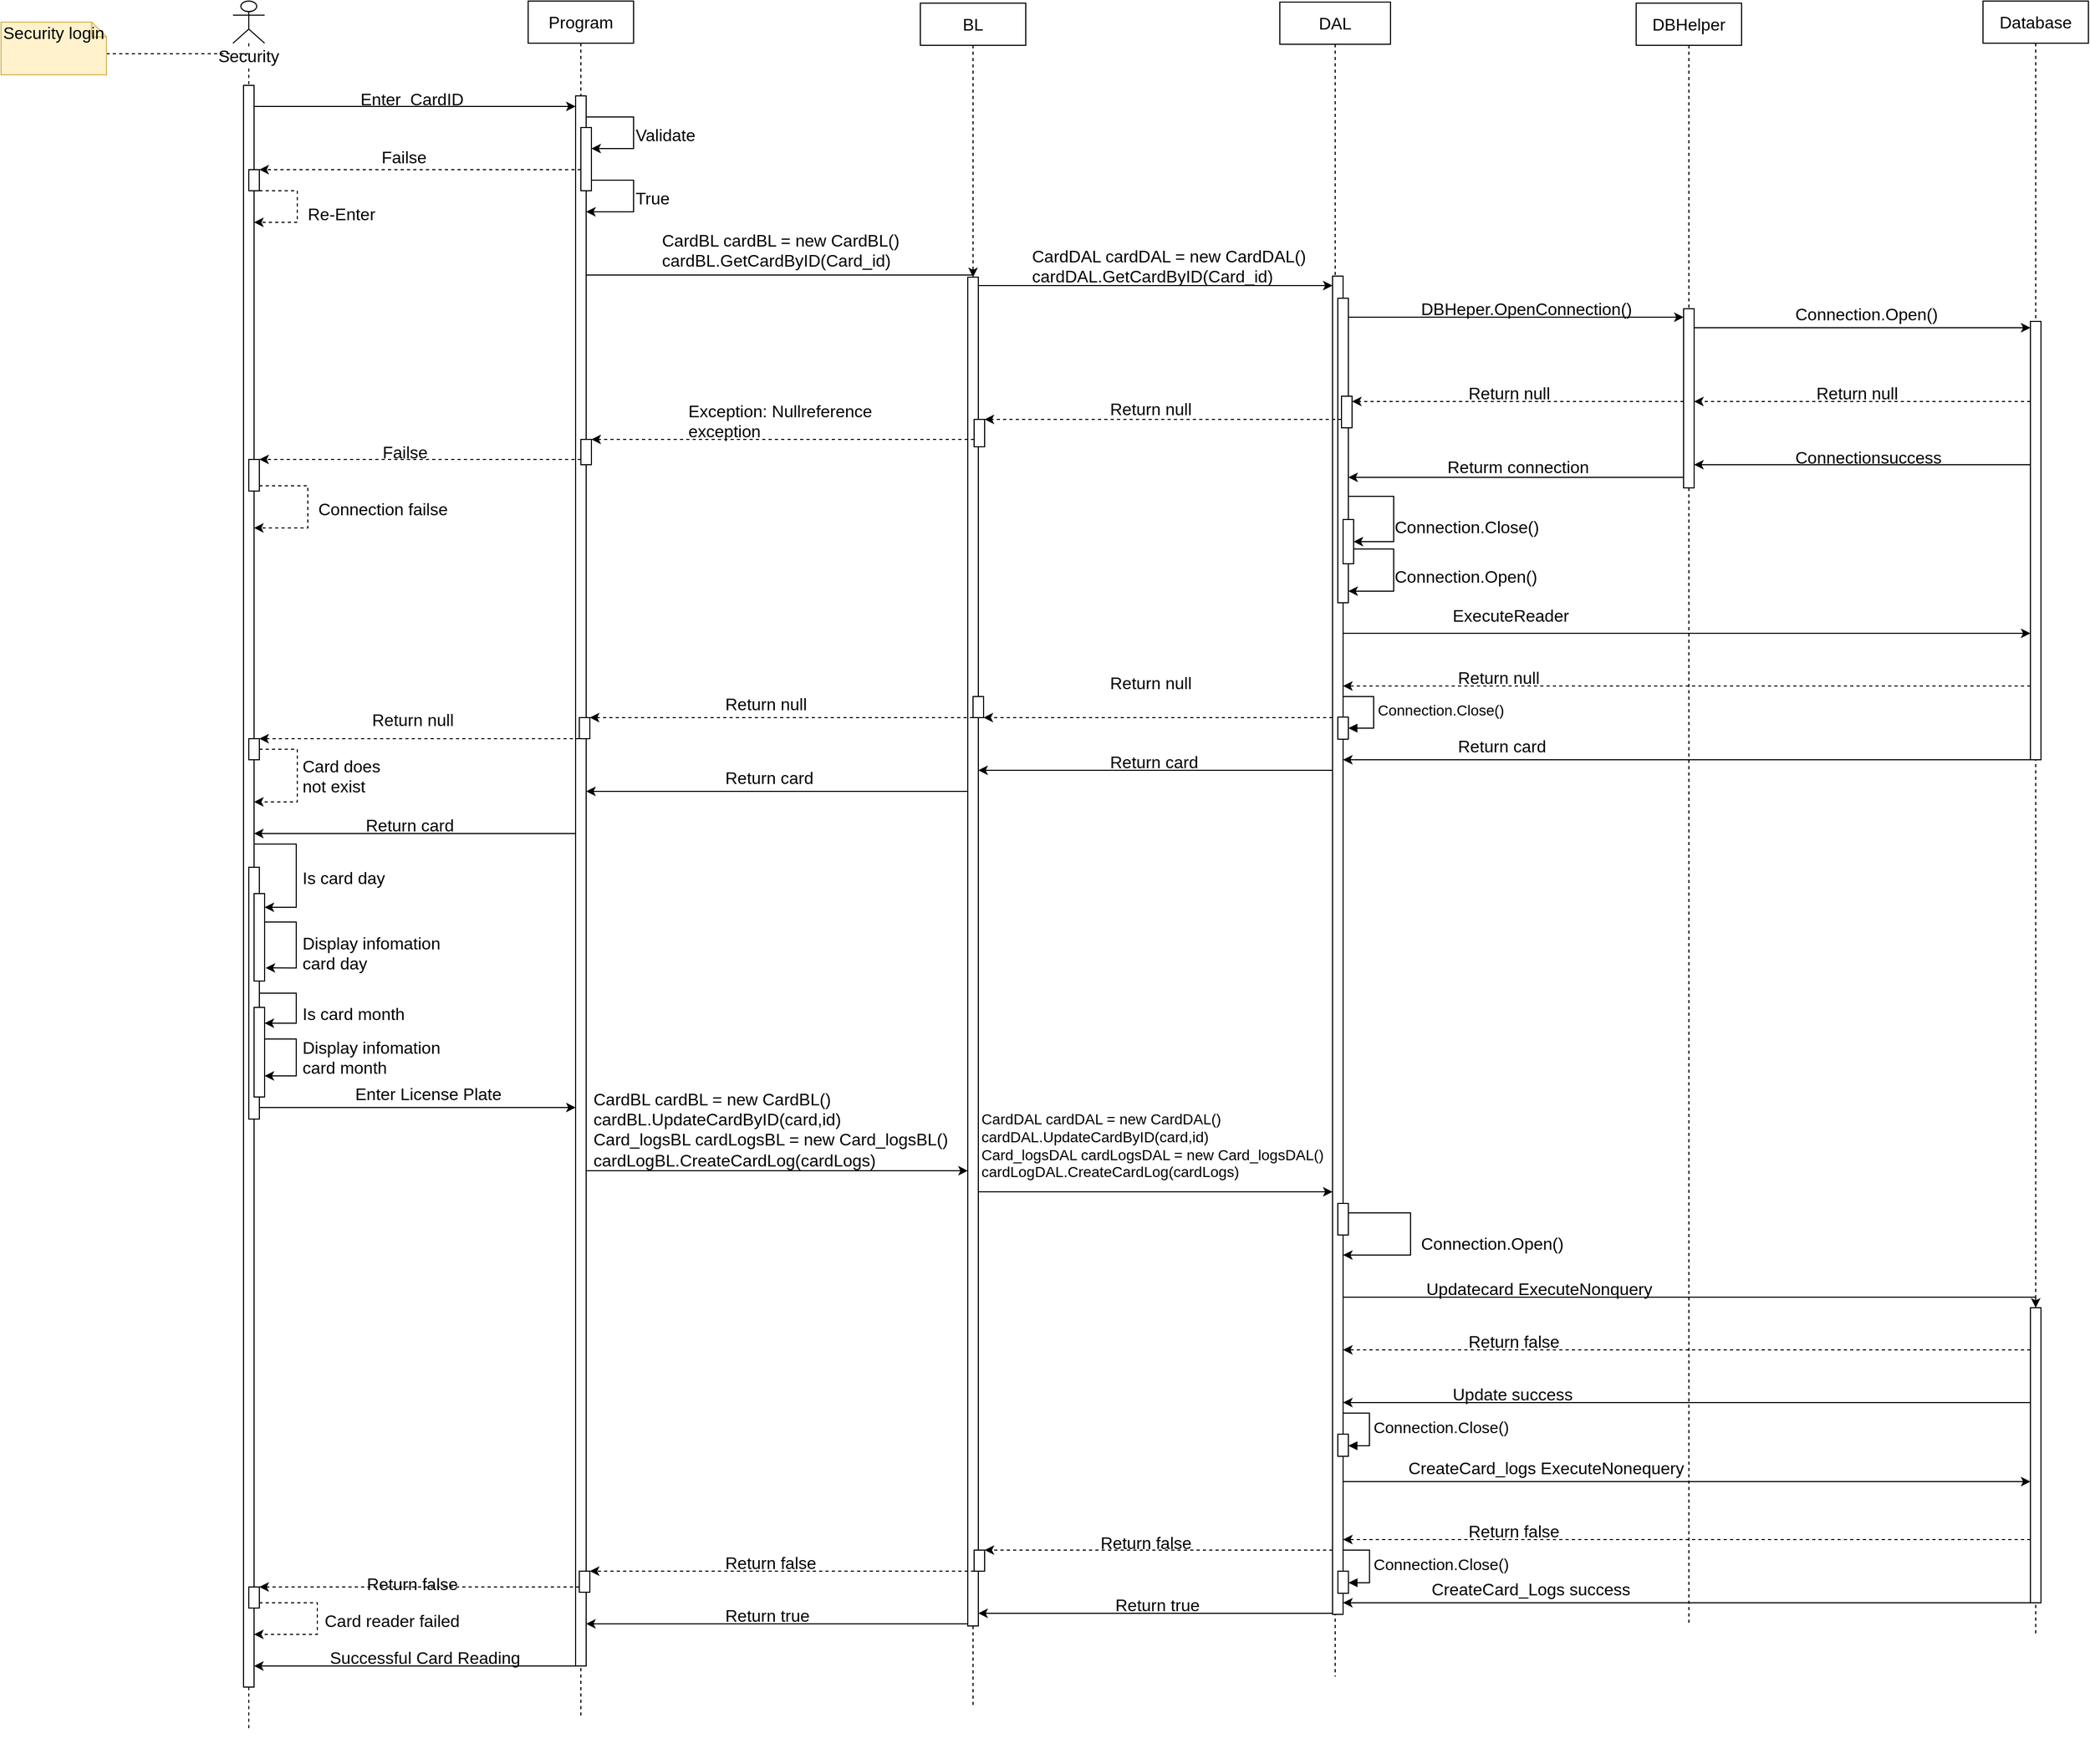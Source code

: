 <mxfile version="10.7.5" type="device"><diagram id="nZ3fO6_d0g_Vnsbb-owx" name="Page-1"><mxGraphModel dx="2027" dy="621" grid="1" gridSize="10" guides="1" tooltips="1" connect="1" arrows="1" fold="1" page="1" pageScale="1" pageWidth="827" pageHeight="1169" math="0" shadow="0"><root><mxCell id="0"/><mxCell id="1" parent="0"/><mxCell id="9L5Ov5Uw4MsZSM31xy1S-1" value="Program" style="shape=umlLifeline;perimeter=lifelinePerimeter;whiteSpace=wrap;html=1;container=1;collapsible=0;recursiveResize=0;outlineConnect=0;fontSize=16;" parent="1" vertex="1"><mxGeometry x="140" y="40" width="100" height="1630" as="geometry"/></mxCell><mxCell id="9L5Ov5Uw4MsZSM31xy1S-22" style="edgeStyle=orthogonalEdgeStyle;rounded=0;orthogonalLoop=1;jettySize=auto;html=1;endArrow=classic;endFill=1;fontSize=16;" parent="9L5Ov5Uw4MsZSM31xy1S-1" source="9L5Ov5Uw4MsZSM31xy1S-11" target="9L5Ov5Uw4MsZSM31xy1S-20" edge="1"><mxGeometry relative="1" as="geometry"><Array as="points"><mxPoint x="100" y="110"/><mxPoint x="100" y="140"/></Array></mxGeometry></mxCell><mxCell id="9L5Ov5Uw4MsZSM31xy1S-11" value="" style="html=1;points=[];perimeter=orthogonalPerimeter;fontSize=16;" parent="9L5Ov5Uw4MsZSM31xy1S-1" vertex="1"><mxGeometry x="45" y="90" width="10" height="1490" as="geometry"/></mxCell><mxCell id="9L5Ov5Uw4MsZSM31xy1S-29" style="edgeStyle=orthogonalEdgeStyle;rounded=0;orthogonalLoop=1;jettySize=auto;html=1;endArrow=classic;endFill=1;fontSize=16;" parent="9L5Ov5Uw4MsZSM31xy1S-1" source="9L5Ov5Uw4MsZSM31xy1S-20" target="9L5Ov5Uw4MsZSM31xy1S-11" edge="1"><mxGeometry relative="1" as="geometry"><Array as="points"><mxPoint x="100" y="170"/><mxPoint x="100" y="200"/></Array></mxGeometry></mxCell><mxCell id="9L5Ov5Uw4MsZSM31xy1S-20" value="" style="html=1;points=[];perimeter=orthogonalPerimeter;fontSize=16;" parent="9L5Ov5Uw4MsZSM31xy1S-1" vertex="1"><mxGeometry x="50" y="120" width="10" height="60" as="geometry"/></mxCell><mxCell id="9L5Ov5Uw4MsZSM31xy1S-57" value="" style="html=1;points=[];perimeter=orthogonalPerimeter;fontSize=16;" parent="9L5Ov5Uw4MsZSM31xy1S-1" vertex="1"><mxGeometry x="50" y="416" width="10" height="24" as="geometry"/></mxCell><mxCell id="9L5Ov5Uw4MsZSM31xy1S-86" value="" style="html=1;points=[];perimeter=orthogonalPerimeter;fontSize=16;" parent="9L5Ov5Uw4MsZSM31xy1S-1" vertex="1"><mxGeometry x="48.5" y="680" width="10" height="20" as="geometry"/></mxCell><mxCell id="9L5Ov5Uw4MsZSM31xy1S-195" value="" style="html=1;points=[];perimeter=orthogonalPerimeter;fontSize=16;" parent="9L5Ov5Uw4MsZSM31xy1S-1" vertex="1"><mxGeometry x="48.5" y="1490" width="10" height="20" as="geometry"/></mxCell><mxCell id="9L5Ov5Uw4MsZSM31xy1S-2" value="BL" style="shape=umlLifeline;perimeter=lifelinePerimeter;whiteSpace=wrap;html=1;container=1;collapsible=0;recursiveResize=0;outlineConnect=0;fontSize=16;" parent="1" vertex="1"><mxGeometry x="512" y="42" width="100" height="1618" as="geometry"/></mxCell><mxCell id="9L5Ov5Uw4MsZSM31xy1S-18" value="" style="html=1;points=[];perimeter=orthogonalPerimeter;fontSize=16;" parent="9L5Ov5Uw4MsZSM31xy1S-2" vertex="1"><mxGeometry x="45" y="260" width="10" height="1280" as="geometry"/></mxCell><mxCell id="9L5Ov5Uw4MsZSM31xy1S-54" value="" style="html=1;points=[];perimeter=orthogonalPerimeter;fontSize=16;" parent="9L5Ov5Uw4MsZSM31xy1S-2" vertex="1"><mxGeometry x="51" y="395" width="10" height="26" as="geometry"/></mxCell><mxCell id="9L5Ov5Uw4MsZSM31xy1S-81" value="" style="html=1;points=[];perimeter=orthogonalPerimeter;fontSize=16;" parent="9L5Ov5Uw4MsZSM31xy1S-2" vertex="1"><mxGeometry x="50" y="658" width="10" height="20" as="geometry"/></mxCell><mxCell id="9L5Ov5Uw4MsZSM31xy1S-192" value="" style="html=1;points=[];perimeter=orthogonalPerimeter;fontSize=16;" parent="9L5Ov5Uw4MsZSM31xy1S-2" vertex="1"><mxGeometry x="51" y="1468" width="10" height="20" as="geometry"/></mxCell><mxCell id="9L5Ov5Uw4MsZSM31xy1S-3" value="DAL" style="shape=umlLifeline;perimeter=lifelinePerimeter;whiteSpace=wrap;html=1;container=1;collapsible=0;recursiveResize=0;outlineConnect=0;fontSize=16;" parent="1" vertex="1"><mxGeometry x="853" y="41" width="105" height="1589" as="geometry"/></mxCell><mxCell id="9L5Ov5Uw4MsZSM31xy1S-34" value="" style="html=1;points=[];perimeter=orthogonalPerimeter;fontSize=16;" parent="9L5Ov5Uw4MsZSM31xy1S-3" vertex="1"><mxGeometry x="50" y="260" width="10" height="1270" as="geometry"/></mxCell><mxCell id="9L5Ov5Uw4MsZSM31xy1S-70" style="edgeStyle=orthogonalEdgeStyle;rounded=0;orthogonalLoop=1;jettySize=auto;html=1;endArrow=classic;endFill=1;fontSize=16;" parent="9L5Ov5Uw4MsZSM31xy1S-3" source="9L5Ov5Uw4MsZSM31xy1S-42" target="9L5Ov5Uw4MsZSM31xy1S-69" edge="1"><mxGeometry relative="1" as="geometry"><Array as="points"><mxPoint x="108" y="469"/><mxPoint x="108" y="512"/></Array></mxGeometry></mxCell><mxCell id="9L5Ov5Uw4MsZSM31xy1S-42" value="" style="html=1;points=[];perimeter=orthogonalPerimeter;fontSize=16;" parent="9L5Ov5Uw4MsZSM31xy1S-3" vertex="1"><mxGeometry x="55" y="281" width="10" height="289" as="geometry"/></mxCell><mxCell id="9L5Ov5Uw4MsZSM31xy1S-50" value="" style="html=1;points=[];perimeter=orthogonalPerimeter;fontSize=16;" parent="9L5Ov5Uw4MsZSM31xy1S-3" vertex="1"><mxGeometry x="58.5" y="374" width="10" height="30" as="geometry"/></mxCell><mxCell id="9L5Ov5Uw4MsZSM31xy1S-72" style="edgeStyle=orthogonalEdgeStyle;rounded=0;orthogonalLoop=1;jettySize=auto;html=1;endArrow=classic;endFill=1;fontSize=16;" parent="9L5Ov5Uw4MsZSM31xy1S-3" source="9L5Ov5Uw4MsZSM31xy1S-69" target="9L5Ov5Uw4MsZSM31xy1S-42" edge="1"><mxGeometry relative="1" as="geometry"><Array as="points"><mxPoint x="108" y="519"/><mxPoint x="108" y="559"/></Array></mxGeometry></mxCell><mxCell id="9L5Ov5Uw4MsZSM31xy1S-69" value="" style="html=1;points=[];perimeter=orthogonalPerimeter;fontSize=16;" parent="9L5Ov5Uw4MsZSM31xy1S-3" vertex="1"><mxGeometry x="60" y="491" width="10" height="42" as="geometry"/></mxCell><mxCell id="9L5Ov5Uw4MsZSM31xy1S-159" value="" style="html=1;points=[];perimeter=orthogonalPerimeter;fontSize=16;" parent="9L5Ov5Uw4MsZSM31xy1S-3" vertex="1"><mxGeometry x="55" y="1140" width="10" height="30" as="geometry"/></mxCell><mxCell id="9L5Ov5Uw4MsZSM31xy1S-162" style="edgeStyle=orthogonalEdgeStyle;rounded=0;orthogonalLoop=1;jettySize=auto;html=1;endArrow=classic;endFill=1;fontSize=16;" parent="9L5Ov5Uw4MsZSM31xy1S-3" source="9L5Ov5Uw4MsZSM31xy1S-159" target="9L5Ov5Uw4MsZSM31xy1S-34" edge="1"><mxGeometry relative="1" as="geometry"><Array as="points"><mxPoint x="124" y="1149"/><mxPoint x="124" y="1189"/></Array><mxPoint x="60" y="1390" as="targetPoint"/></mxGeometry></mxCell><mxCell id="BVA2eHf9IebtYLiBDrn5-1" value="" style="html=1;points=[];perimeter=orthogonalPerimeter;" vertex="1" parent="9L5Ov5Uw4MsZSM31xy1S-3"><mxGeometry x="55" y="678.5" width="10" height="21" as="geometry"/></mxCell><mxCell id="BVA2eHf9IebtYLiBDrn5-2" value="&lt;span style=&quot;font-size: 14px&quot;&gt;Connection.Close()&lt;/span&gt;" style="edgeStyle=orthogonalEdgeStyle;html=1;align=left;spacingLeft=2;endArrow=block;rounded=0;" edge="1" target="BVA2eHf9IebtYLiBDrn5-1" parent="9L5Ov5Uw4MsZSM31xy1S-3" source="9L5Ov5Uw4MsZSM31xy1S-34"><mxGeometry relative="1" as="geometry"><mxPoint x="64" y="659" as="sourcePoint"/><Array as="points"><mxPoint x="89" y="659"/><mxPoint x="89" y="689"/></Array></mxGeometry></mxCell><mxCell id="BVA2eHf9IebtYLiBDrn5-4" value="" style="html=1;points=[];perimeter=orthogonalPerimeter;" vertex="1" parent="9L5Ov5Uw4MsZSM31xy1S-3"><mxGeometry x="55" y="1359" width="10" height="21" as="geometry"/></mxCell><mxCell id="BVA2eHf9IebtYLiBDrn5-5" value="&lt;span&gt;&lt;font style=&quot;font-size: 15px&quot;&gt;Connection.Close()&lt;/font&gt;&lt;/span&gt;" style="edgeStyle=orthogonalEdgeStyle;html=1;align=left;spacingLeft=2;endArrow=block;rounded=0;" edge="1" target="BVA2eHf9IebtYLiBDrn5-4" parent="9L5Ov5Uw4MsZSM31xy1S-3"><mxGeometry relative="1" as="geometry"><mxPoint x="60" y="1339" as="sourcePoint"/><Array as="points"><mxPoint x="85" y="1339"/><mxPoint x="85" y="1370"/></Array></mxGeometry></mxCell><mxCell id="BVA2eHf9IebtYLiBDrn5-8" value="&lt;span&gt;&lt;font style=&quot;font-size: 15px&quot;&gt;Connection.Close()&lt;/font&gt;&lt;/span&gt;" style="edgeStyle=orthogonalEdgeStyle;html=1;align=left;spacingLeft=2;endArrow=block;rounded=0;" edge="1" parent="9L5Ov5Uw4MsZSM31xy1S-3" target="BVA2eHf9IebtYLiBDrn5-7"><mxGeometry relative="1" as="geometry"><mxPoint x="60.1" y="1469" as="sourcePoint"/><Array as="points"><mxPoint x="85.1" y="1469"/><mxPoint x="85.1" y="1500"/></Array></mxGeometry></mxCell><mxCell id="BVA2eHf9IebtYLiBDrn5-7" value="" style="html=1;points=[];perimeter=orthogonalPerimeter;" vertex="1" parent="9L5Ov5Uw4MsZSM31xy1S-3"><mxGeometry x="55.1" y="1489" width="10" height="21" as="geometry"/></mxCell><mxCell id="9L5Ov5Uw4MsZSM31xy1S-4" value="Database" style="shape=umlLifeline;perimeter=lifelinePerimeter;whiteSpace=wrap;html=1;container=1;collapsible=0;recursiveResize=0;outlineConnect=0;fontSize=16;" parent="1" vertex="1"><mxGeometry x="1520" y="40" width="100" height="1550" as="geometry"/></mxCell><mxCell id="9L5Ov5Uw4MsZSM31xy1S-45" value="" style="html=1;points=[];perimeter=orthogonalPerimeter;fontSize=16;" parent="9L5Ov5Uw4MsZSM31xy1S-4" vertex="1"><mxGeometry x="45" y="304" width="10" height="416" as="geometry"/></mxCell><mxCell id="9L5Ov5Uw4MsZSM31xy1S-131" value="" style="html=1;points=[];perimeter=orthogonalPerimeter;fontSize=16;" parent="9L5Ov5Uw4MsZSM31xy1S-4" vertex="1"><mxGeometry x="45" y="1240" width="10" height="280" as="geometry"/></mxCell><mxCell id="9L5Ov5Uw4MsZSM31xy1S-5" value="DBHelper" style="shape=umlLifeline;perimeter=lifelinePerimeter;whiteSpace=wrap;html=1;container=1;collapsible=0;recursiveResize=0;outlineConnect=0;fontSize=16;" parent="1" vertex="1"><mxGeometry x="1191" y="42" width="100" height="1538" as="geometry"/></mxCell><mxCell id="9L5Ov5Uw4MsZSM31xy1S-41" value="" style="html=1;points=[];perimeter=orthogonalPerimeter;fontSize=16;" parent="9L5Ov5Uw4MsZSM31xy1S-5" vertex="1"><mxGeometry x="45" y="290" width="10" height="170" as="geometry"/></mxCell><mxCell id="9L5Ov5Uw4MsZSM31xy1S-6" value="Security" style="shape=umlLifeline;participant=umlActor;perimeter=lifelinePerimeter;whiteSpace=wrap;html=1;container=1;collapsible=0;recursiveResize=0;verticalAlign=top;spacingTop=36;labelBackgroundColor=#ffffff;outlineConnect=0;size=40;fontSize=16;" parent="1" vertex="1"><mxGeometry x="-140" y="40" width="30" height="1640" as="geometry"/></mxCell><mxCell id="9L5Ov5Uw4MsZSM31xy1S-10" value="" style="html=1;points=[];perimeter=orthogonalPerimeter;fontSize=16;" parent="9L5Ov5Uw4MsZSM31xy1S-6" vertex="1"><mxGeometry x="10" y="80" width="10" height="1520" as="geometry"/></mxCell><mxCell id="9L5Ov5Uw4MsZSM31xy1S-27" style="edgeStyle=orthogonalEdgeStyle;rounded=0;orthogonalLoop=1;jettySize=auto;html=1;dashed=1;endArrow=classic;endFill=1;fontSize=16;" parent="9L5Ov5Uw4MsZSM31xy1S-6" source="9L5Ov5Uw4MsZSM31xy1S-24" target="9L5Ov5Uw4MsZSM31xy1S-10" edge="1"><mxGeometry relative="1" as="geometry"><Array as="points"><mxPoint x="61" y="180"/><mxPoint x="61" y="210"/></Array></mxGeometry></mxCell><mxCell id="9L5Ov5Uw4MsZSM31xy1S-24" value="" style="html=1;points=[];perimeter=orthogonalPerimeter;fontSize=16;" parent="9L5Ov5Uw4MsZSM31xy1S-6" vertex="1"><mxGeometry x="15" y="160" width="10" height="20" as="geometry"/></mxCell><mxCell id="9L5Ov5Uw4MsZSM31xy1S-63" style="edgeStyle=orthogonalEdgeStyle;rounded=0;orthogonalLoop=1;jettySize=auto;html=1;dashed=1;endArrow=classic;endFill=1;fontSize=16;" parent="9L5Ov5Uw4MsZSM31xy1S-6" source="9L5Ov5Uw4MsZSM31xy1S-60" target="9L5Ov5Uw4MsZSM31xy1S-10" edge="1"><mxGeometry relative="1" as="geometry"><Array as="points"><mxPoint x="71" y="460"/><mxPoint x="71" y="500"/></Array></mxGeometry></mxCell><mxCell id="9L5Ov5Uw4MsZSM31xy1S-60" value="" style="html=1;points=[];perimeter=orthogonalPerimeter;fontSize=16;" parent="9L5Ov5Uw4MsZSM31xy1S-6" vertex="1"><mxGeometry x="15" y="435" width="10" height="30" as="geometry"/></mxCell><mxCell id="9L5Ov5Uw4MsZSM31xy1S-89" value="" style="html=1;points=[];perimeter=orthogonalPerimeter;fontSize=16;" parent="9L5Ov5Uw4MsZSM31xy1S-6" vertex="1"><mxGeometry x="15" y="700" width="10" height="20" as="geometry"/></mxCell><mxCell id="9L5Ov5Uw4MsZSM31xy1S-92" style="edgeStyle=orthogonalEdgeStyle;rounded=0;orthogonalLoop=1;jettySize=auto;html=1;dashed=1;endArrow=classic;endFill=1;fontSize=16;" parent="9L5Ov5Uw4MsZSM31xy1S-6" source="9L5Ov5Uw4MsZSM31xy1S-89" target="9L5Ov5Uw4MsZSM31xy1S-10" edge="1"><mxGeometry relative="1" as="geometry"><mxPoint x="48" y="790.167" as="sourcePoint"/><mxPoint x="43" y="820.167" as="targetPoint"/><Array as="points"><mxPoint x="61" y="710"/><mxPoint x="61" y="760"/></Array></mxGeometry></mxCell><mxCell id="9L5Ov5Uw4MsZSM31xy1S-116" value="" style="html=1;points=[];perimeter=orthogonalPerimeter;fontSize=16;" parent="9L5Ov5Uw4MsZSM31xy1S-6" vertex="1"><mxGeometry x="15" y="822" width="10" height="239" as="geometry"/></mxCell><mxCell id="9L5Ov5Uw4MsZSM31xy1S-105" value="" style="html=1;points=[];perimeter=orthogonalPerimeter;fontSize=16;" parent="9L5Ov5Uw4MsZSM31xy1S-6" vertex="1"><mxGeometry x="20" y="847" width="10" height="83" as="geometry"/></mxCell><mxCell id="9L5Ov5Uw4MsZSM31xy1S-106" style="edgeStyle=orthogonalEdgeStyle;rounded=0;orthogonalLoop=1;jettySize=auto;html=1;endArrow=classic;endFill=1;fontSize=16;" parent="9L5Ov5Uw4MsZSM31xy1S-6" source="9L5Ov5Uw4MsZSM31xy1S-10" target="9L5Ov5Uw4MsZSM31xy1S-105" edge="1"><mxGeometry relative="1" as="geometry"><Array as="points"><mxPoint x="60" y="800"/><mxPoint x="60" y="860"/></Array></mxGeometry></mxCell><mxCell id="9L5Ov5Uw4MsZSM31xy1S-108" style="edgeStyle=orthogonalEdgeStyle;rounded=0;orthogonalLoop=1;jettySize=auto;html=1;entryX=1.1;entryY=0.85;entryDx=0;entryDy=0;entryPerimeter=0;endArrow=classic;endFill=1;fontSize=16;" parent="9L5Ov5Uw4MsZSM31xy1S-6" source="9L5Ov5Uw4MsZSM31xy1S-105" target="9L5Ov5Uw4MsZSM31xy1S-105" edge="1"><mxGeometry relative="1" as="geometry"><Array as="points"><mxPoint x="60" y="874"/><mxPoint x="60" y="917"/></Array></mxGeometry></mxCell><mxCell id="9L5Ov5Uw4MsZSM31xy1S-110" value="" style="html=1;points=[];perimeter=orthogonalPerimeter;fontSize=16;" parent="9L5Ov5Uw4MsZSM31xy1S-6" vertex="1"><mxGeometry x="20" y="955" width="10" height="85" as="geometry"/></mxCell><mxCell id="9L5Ov5Uw4MsZSM31xy1S-112" style="edgeStyle=orthogonalEdgeStyle;rounded=0;orthogonalLoop=1;jettySize=auto;html=1;endArrow=classic;endFill=1;fontSize=16;" parent="9L5Ov5Uw4MsZSM31xy1S-6" source="9L5Ov5Uw4MsZSM31xy1S-116" target="9L5Ov5Uw4MsZSM31xy1S-110" edge="1"><mxGeometry relative="1" as="geometry"><Array as="points"><mxPoint x="60" y="941"/><mxPoint x="60" y="970"/></Array></mxGeometry></mxCell><mxCell id="9L5Ov5Uw4MsZSM31xy1S-114" style="edgeStyle=orthogonalEdgeStyle;rounded=0;orthogonalLoop=1;jettySize=auto;html=1;endArrow=classic;endFill=1;fontSize=16;" parent="9L5Ov5Uw4MsZSM31xy1S-6" source="9L5Ov5Uw4MsZSM31xy1S-110" target="9L5Ov5Uw4MsZSM31xy1S-110" edge="1"><mxGeometry relative="1" as="geometry"><Array as="points"><mxPoint x="60" y="985"/><mxPoint x="60" y="1020"/></Array></mxGeometry></mxCell><mxCell id="9L5Ov5Uw4MsZSM31xy1S-202" value="" style="html=1;points=[];perimeter=orthogonalPerimeter;fontSize=16;" parent="9L5Ov5Uw4MsZSM31xy1S-6" vertex="1"><mxGeometry x="15" y="1505" width="10" height="20" as="geometry"/></mxCell><mxCell id="9L5Ov5Uw4MsZSM31xy1S-201" style="edgeStyle=orthogonalEdgeStyle;rounded=0;orthogonalLoop=1;jettySize=auto;html=1;dashed=1;endArrow=classic;endFill=1;fontSize=16;" parent="9L5Ov5Uw4MsZSM31xy1S-6" source="9L5Ov5Uw4MsZSM31xy1S-202" target="9L5Ov5Uw4MsZSM31xy1S-10" edge="1"><mxGeometry relative="1" as="geometry"><mxPoint x="210" y="1700" as="targetPoint"/><Array as="points"><mxPoint x="80" y="1520"/><mxPoint x="80" y="1550"/></Array></mxGeometry></mxCell><mxCell id="9L5Ov5Uw4MsZSM31xy1S-13" style="edgeStyle=orthogonalEdgeStyle;rounded=0;orthogonalLoop=1;jettySize=auto;html=1;endArrow=none;endFill=0;dashed=1;fontSize=16;" parent="1" source="9L5Ov5Uw4MsZSM31xy1S-12" target="9L5Ov5Uw4MsZSM31xy1S-6" edge="1"><mxGeometry relative="1" as="geometry"><Array as="points"><mxPoint x="-180" y="90"/><mxPoint x="-180" y="90"/></Array></mxGeometry></mxCell><mxCell id="9L5Ov5Uw4MsZSM31xy1S-12" value="Security login" style="shape=note;whiteSpace=wrap;html=1;size=14;verticalAlign=top;align=left;spacingTop=-6;fillColor=#fff2cc;strokeColor=#d6b656;fontSize=16;" parent="1" vertex="1"><mxGeometry x="-360" y="60" width="100" height="50" as="geometry"/></mxCell><mxCell id="9L5Ov5Uw4MsZSM31xy1S-16" style="edgeStyle=orthogonalEdgeStyle;rounded=0;orthogonalLoop=1;jettySize=auto;html=1;endArrow=classic;endFill=1;fontSize=16;" parent="1" source="9L5Ov5Uw4MsZSM31xy1S-10" target="9L5Ov5Uw4MsZSM31xy1S-11" edge="1"><mxGeometry relative="1" as="geometry"><Array as="points"><mxPoint x="130" y="140"/><mxPoint x="130" y="140"/></Array></mxGeometry></mxCell><mxCell id="9L5Ov5Uw4MsZSM31xy1S-17" value="Enter&amp;nbsp; CardID" style="text;html=1;resizable=0;points=[];autosize=1;align=left;verticalAlign=top;spacingTop=-4;fontSize=16;" parent="1" vertex="1"><mxGeometry x="-21" y="121" width="90" height="10" as="geometry"/></mxCell><mxCell id="9L5Ov5Uw4MsZSM31xy1S-19" style="edgeStyle=orthogonalEdgeStyle;rounded=0;orthogonalLoop=1;jettySize=auto;html=1;endArrow=classic;endFill=1;fontSize=16;" parent="1" source="9L5Ov5Uw4MsZSM31xy1S-11" target="9L5Ov5Uw4MsZSM31xy1S-18" edge="1"><mxGeometry relative="1" as="geometry"><Array as="points"><mxPoint x="300" y="300"/><mxPoint x="300" y="300"/></Array></mxGeometry></mxCell><mxCell id="9L5Ov5Uw4MsZSM31xy1S-23" value="Validate&amp;nbsp;" style="text;html=1;resizable=0;points=[];autosize=1;align=left;verticalAlign=top;spacingTop=-4;fontSize=16;" parent="1" vertex="1"><mxGeometry x="240" y="155" width="60" height="10" as="geometry"/></mxCell><mxCell id="9L5Ov5Uw4MsZSM31xy1S-25" style="edgeStyle=orthogonalEdgeStyle;rounded=0;orthogonalLoop=1;jettySize=auto;html=1;endArrow=classic;endFill=1;dashed=1;fontSize=16;" parent="1" source="9L5Ov5Uw4MsZSM31xy1S-20" target="9L5Ov5Uw4MsZSM31xy1S-24" edge="1"><mxGeometry relative="1" as="geometry"><Array as="points"><mxPoint x="40" y="200"/><mxPoint x="40" y="200"/></Array></mxGeometry></mxCell><mxCell id="9L5Ov5Uw4MsZSM31xy1S-26" value="Failse" style="text;html=1;resizable=0;points=[];autosize=1;align=left;verticalAlign=top;spacingTop=-4;fontSize=16;" parent="1" vertex="1"><mxGeometry x="-1" y="175.5" width="50" height="10" as="geometry"/></mxCell><mxCell id="9L5Ov5Uw4MsZSM31xy1S-28" value="Re-Enter" style="text;html=1;resizable=0;points=[];autosize=1;align=left;verticalAlign=top;spacingTop=-4;fontSize=16;" parent="1" vertex="1"><mxGeometry x="-71" y="230" width="60" height="10" as="geometry"/></mxCell><mxCell id="9L5Ov5Uw4MsZSM31xy1S-31" value="True" style="text;html=1;resizable=0;points=[];autosize=1;align=left;verticalAlign=top;spacingTop=-4;fontSize=16;" parent="1" vertex="1"><mxGeometry x="240" y="215" width="40" height="10" as="geometry"/></mxCell><mxCell id="9L5Ov5Uw4MsZSM31xy1S-33" value="CardBL cardBL = new CardBL()&lt;br style=&quot;font-size: 16px;&quot;&gt;cardBL.GetCardByID(Card_id)&lt;br style=&quot;font-size: 16px;&quot;&gt;" style="text;html=1;resizable=0;points=[];autosize=1;align=left;verticalAlign=top;spacingTop=-4;fontSize=16;" parent="1" vertex="1"><mxGeometry x="265" y="255" width="190" height="30" as="geometry"/></mxCell><mxCell id="9L5Ov5Uw4MsZSM31xy1S-39" style="edgeStyle=orthogonalEdgeStyle;rounded=0;orthogonalLoop=1;jettySize=auto;html=1;endArrow=classic;endFill=1;fontSize=16;" parent="1" source="9L5Ov5Uw4MsZSM31xy1S-18" target="9L5Ov5Uw4MsZSM31xy1S-34" edge="1"><mxGeometry relative="1" as="geometry"><Array as="points"><mxPoint x="600" y="310"/><mxPoint x="600" y="310"/></Array></mxGeometry></mxCell><mxCell id="9L5Ov5Uw4MsZSM31xy1S-40" value="CardDAL cardDAL = new CardDAL()&lt;br style=&quot;font-size: 16px;&quot;&gt;cardDAL.GetCardByID(Card_id)&lt;br style=&quot;font-size: 16px;&quot;&gt;" style="text;html=1;resizable=0;points=[];autosize=1;align=left;verticalAlign=top;spacingTop=-4;fontSize=16;" parent="1" vertex="1"><mxGeometry x="616" y="270" width="210" height="30" as="geometry"/></mxCell><mxCell id="9L5Ov5Uw4MsZSM31xy1S-43" style="edgeStyle=orthogonalEdgeStyle;rounded=0;orthogonalLoop=1;jettySize=auto;html=1;endArrow=classic;endFill=1;fontSize=16;" parent="1" source="9L5Ov5Uw4MsZSM31xy1S-42" target="9L5Ov5Uw4MsZSM31xy1S-41" edge="1"><mxGeometry relative="1" as="geometry"><Array as="points"><mxPoint x="1020" y="340"/><mxPoint x="1020" y="340"/></Array></mxGeometry></mxCell><mxCell id="9L5Ov5Uw4MsZSM31xy1S-44" value="DBHeper.OpenConnection()" style="text;html=1;resizable=0;points=[];autosize=1;align=left;verticalAlign=top;spacingTop=-4;fontSize=16;" parent="1" vertex="1"><mxGeometry x="985" y="320" width="170" height="10" as="geometry"/></mxCell><mxCell id="9L5Ov5Uw4MsZSM31xy1S-46" style="edgeStyle=orthogonalEdgeStyle;rounded=0;orthogonalLoop=1;jettySize=auto;html=1;endArrow=classic;endFill=1;fontSize=16;" parent="1" source="9L5Ov5Uw4MsZSM31xy1S-41" target="9L5Ov5Uw4MsZSM31xy1S-45" edge="1"><mxGeometry relative="1" as="geometry"><Array as="points"><mxPoint x="1390" y="350"/><mxPoint x="1390" y="350"/></Array></mxGeometry></mxCell><mxCell id="9L5Ov5Uw4MsZSM31xy1S-47" value="Connection.Open()" style="text;html=1;resizable=0;points=[];autosize=1;align=left;verticalAlign=top;spacingTop=-4;fontSize=16;" parent="1" vertex="1"><mxGeometry x="1340" y="325" width="120" height="10" as="geometry"/></mxCell><mxCell id="9L5Ov5Uw4MsZSM31xy1S-48" style="edgeStyle=orthogonalEdgeStyle;rounded=0;orthogonalLoop=1;jettySize=auto;html=1;endArrow=classic;endFill=1;dashed=1;fontSize=16;" parent="1" source="9L5Ov5Uw4MsZSM31xy1S-45" target="9L5Ov5Uw4MsZSM31xy1S-41" edge="1"><mxGeometry relative="1" as="geometry"><Array as="points"><mxPoint x="1460" y="420"/><mxPoint x="1460" y="420"/></Array></mxGeometry></mxCell><mxCell id="9L5Ov5Uw4MsZSM31xy1S-49" value="Return null" style="text;html=1;resizable=0;points=[];autosize=1;align=left;verticalAlign=top;spacingTop=-4;fontSize=16;" parent="1" vertex="1"><mxGeometry x="1360" y="400" width="70" height="10" as="geometry"/></mxCell><mxCell id="9L5Ov5Uw4MsZSM31xy1S-51" style="edgeStyle=orthogonalEdgeStyle;rounded=0;orthogonalLoop=1;jettySize=auto;html=1;dashed=1;endArrow=classic;endFill=1;fontSize=16;" parent="1" source="9L5Ov5Uw4MsZSM31xy1S-41" target="9L5Ov5Uw4MsZSM31xy1S-50" edge="1"><mxGeometry relative="1" as="geometry"><mxPoint x="713" y="449" as="targetPoint"/><Array as="points"><mxPoint x="980" y="420"/><mxPoint x="980" y="420"/></Array></mxGeometry></mxCell><mxCell id="9L5Ov5Uw4MsZSM31xy1S-52" value="Return null" style="text;html=1;resizable=0;points=[];autosize=1;align=left;verticalAlign=top;spacingTop=-4;fontSize=16;" parent="1" vertex="1"><mxGeometry x="1030" y="400" width="70" height="10" as="geometry"/></mxCell><mxCell id="9L5Ov5Uw4MsZSM31xy1S-55" value="" style="edgeStyle=orthogonalEdgeStyle;rounded=0;orthogonalLoop=1;jettySize=auto;html=1;dashed=1;endArrow=classic;endFill=1;fontSize=16;" parent="1" source="9L5Ov5Uw4MsZSM31xy1S-50" target="9L5Ov5Uw4MsZSM31xy1S-54" edge="1"><mxGeometry relative="1" as="geometry"><Array as="points"><mxPoint x="567" y="440"/></Array></mxGeometry></mxCell><mxCell id="9L5Ov5Uw4MsZSM31xy1S-56" value="Return null" style="text;html=1;resizable=0;points=[];autosize=1;align=left;verticalAlign=top;spacingTop=-4;fontSize=16;" parent="1" vertex="1"><mxGeometry x="690" y="415" width="70" height="10" as="geometry"/></mxCell><mxCell id="9L5Ov5Uw4MsZSM31xy1S-58" value="" style="edgeStyle=orthogonalEdgeStyle;rounded=0;orthogonalLoop=1;jettySize=auto;html=1;dashed=1;endArrow=classic;endFill=1;fontSize=16;" parent="1" source="9L5Ov5Uw4MsZSM31xy1S-54" target="9L5Ov5Uw4MsZSM31xy1S-57" edge="1"><mxGeometry relative="1" as="geometry"><Array as="points"><mxPoint x="195" y="460"/></Array></mxGeometry></mxCell><mxCell id="9L5Ov5Uw4MsZSM31xy1S-59" value="Exception: Nullreference&lt;br style=&quot;font-size: 16px;&quot;&gt;exception&lt;br style=&quot;font-size: 16px;&quot;&gt;" style="text;html=1;resizable=0;points=[];autosize=1;align=left;verticalAlign=top;spacingTop=-4;fontSize=16;" parent="1" vertex="1"><mxGeometry x="290" y="417" width="150" height="30" as="geometry"/></mxCell><mxCell id="9L5Ov5Uw4MsZSM31xy1S-61" value="" style="edgeStyle=orthogonalEdgeStyle;rounded=0;orthogonalLoop=1;jettySize=auto;html=1;dashed=1;endArrow=classic;endFill=1;fontSize=16;" parent="1" source="9L5Ov5Uw4MsZSM31xy1S-57" target="9L5Ov5Uw4MsZSM31xy1S-60" edge="1"><mxGeometry relative="1" as="geometry"><Array as="points"><mxPoint x="-125" y="480"/></Array></mxGeometry></mxCell><mxCell id="9L5Ov5Uw4MsZSM31xy1S-62" value="Failse" style="text;html=1;resizable=0;points=[];autosize=1;align=left;verticalAlign=top;spacingTop=-4;fontSize=16;" parent="1" vertex="1"><mxGeometry x="-0.5" y="456" width="50" height="10" as="geometry"/></mxCell><mxCell id="9L5Ov5Uw4MsZSM31xy1S-64" value="Connection failse" style="text;html=1;resizable=0;points=[];autosize=1;align=left;verticalAlign=top;spacingTop=-4;fontSize=16;" parent="1" vertex="1"><mxGeometry x="-61" y="510" width="110" height="10" as="geometry"/></mxCell><mxCell id="9L5Ov5Uw4MsZSM31xy1S-65" style="edgeStyle=orthogonalEdgeStyle;rounded=0;orthogonalLoop=1;jettySize=auto;html=1;endArrow=classic;endFill=1;fontSize=16;" parent="1" source="9L5Ov5Uw4MsZSM31xy1S-45" target="9L5Ov5Uw4MsZSM31xy1S-41" edge="1"><mxGeometry relative="1" as="geometry"><Array as="points"><mxPoint x="1410" y="480"/><mxPoint x="1410" y="480"/></Array></mxGeometry></mxCell><mxCell id="9L5Ov5Uw4MsZSM31xy1S-66" value="Connectionsuccess" style="text;html=1;resizable=0;points=[];autosize=1;align=left;verticalAlign=top;spacingTop=-4;fontSize=16;" parent="1" vertex="1"><mxGeometry x="1340" y="461" width="120" height="10" as="geometry"/></mxCell><mxCell id="9L5Ov5Uw4MsZSM31xy1S-67" style="edgeStyle=orthogonalEdgeStyle;rounded=0;orthogonalLoop=1;jettySize=auto;html=1;endArrow=classic;endFill=1;fontSize=16;" parent="1" source="9L5Ov5Uw4MsZSM31xy1S-41" target="9L5Ov5Uw4MsZSM31xy1S-42" edge="1"><mxGeometry relative="1" as="geometry"><Array as="points"><mxPoint x="1060" y="492"/><mxPoint x="1060" y="492"/></Array></mxGeometry></mxCell><mxCell id="9L5Ov5Uw4MsZSM31xy1S-68" value="Returm connection" style="text;html=1;resizable=0;points=[];autosize=1;align=left;verticalAlign=top;spacingTop=-4;fontSize=16;" parent="1" vertex="1"><mxGeometry x="1010" y="470" width="120" height="10" as="geometry"/></mxCell><mxCell id="9L5Ov5Uw4MsZSM31xy1S-71" value="Connection.Close()" style="text;html=1;resizable=0;points=[];autosize=1;align=left;verticalAlign=top;spacingTop=-4;fontSize=16;" parent="1" vertex="1"><mxGeometry x="960" y="526.5" width="120" height="10" as="geometry"/></mxCell><mxCell id="9L5Ov5Uw4MsZSM31xy1S-73" value="Connection.Open()" style="text;html=1;resizable=0;points=[];autosize=1;align=left;verticalAlign=top;spacingTop=-4;fontSize=16;" parent="1" vertex="1"><mxGeometry x="960" y="574" width="120" height="10" as="geometry"/></mxCell><mxCell id="9L5Ov5Uw4MsZSM31xy1S-75" style="edgeStyle=orthogonalEdgeStyle;rounded=0;orthogonalLoop=1;jettySize=auto;html=1;endArrow=classic;endFill=1;fontSize=16;" parent="1" source="9L5Ov5Uw4MsZSM31xy1S-34" target="9L5Ov5Uw4MsZSM31xy1S-45" edge="1"><mxGeometry relative="1" as="geometry"><Array as="points"><mxPoint x="1130" y="640"/><mxPoint x="1130" y="640"/></Array></mxGeometry></mxCell><mxCell id="9L5Ov5Uw4MsZSM31xy1S-76" value="ExecuteReader" style="text;html=1;resizable=0;points=[];autosize=1;align=left;verticalAlign=top;spacingTop=-4;fontSize=16;" parent="1" vertex="1"><mxGeometry x="1015" y="611" width="100" height="10" as="geometry"/></mxCell><mxCell id="9L5Ov5Uw4MsZSM31xy1S-78" style="edgeStyle=orthogonalEdgeStyle;rounded=0;orthogonalLoop=1;jettySize=auto;html=1;endArrow=classic;endFill=1;dashed=1;fontSize=16;" parent="1" source="9L5Ov5Uw4MsZSM31xy1S-45" target="9L5Ov5Uw4MsZSM31xy1S-34" edge="1"><mxGeometry relative="1" as="geometry"><Array as="points"><mxPoint x="1200" y="690"/><mxPoint x="1200" y="690"/></Array></mxGeometry></mxCell><mxCell id="9L5Ov5Uw4MsZSM31xy1S-79" value="Return null" style="text;html=1;resizable=0;points=[];autosize=1;align=left;verticalAlign=top;spacingTop=-4;fontSize=16;" parent="1" vertex="1"><mxGeometry x="690" y="675" width="70" height="10" as="geometry"/></mxCell><mxCell id="9L5Ov5Uw4MsZSM31xy1S-82" style="edgeStyle=orthogonalEdgeStyle;rounded=0;orthogonalLoop=1;jettySize=auto;html=1;dashed=1;endArrow=classic;endFill=1;fontSize=16;" parent="1" source="9L5Ov5Uw4MsZSM31xy1S-34" target="9L5Ov5Uw4MsZSM31xy1S-81" edge="1"><mxGeometry relative="1" as="geometry"><Array as="points"><mxPoint x="566" y="700"/></Array></mxGeometry></mxCell><mxCell id="9L5Ov5Uw4MsZSM31xy1S-83" value="Return null" style="text;html=1;resizable=0;points=[];autosize=1;align=left;verticalAlign=top;spacingTop=-4;fontSize=16;" parent="1" vertex="1"><mxGeometry x="1020" y="670" width="70" height="10" as="geometry"/></mxCell><mxCell id="9L5Ov5Uw4MsZSM31xy1S-87" value="" style="edgeStyle=orthogonalEdgeStyle;rounded=0;orthogonalLoop=1;jettySize=auto;html=1;dashed=1;endArrow=classic;endFill=1;fontSize=16;" parent="1" source="9L5Ov5Uw4MsZSM31xy1S-81" target="9L5Ov5Uw4MsZSM31xy1S-86" edge="1"><mxGeometry relative="1" as="geometry"><Array as="points"><mxPoint x="195" y="720"/></Array></mxGeometry></mxCell><mxCell id="9L5Ov5Uw4MsZSM31xy1S-88" value="Return null" style="text;html=1;resizable=0;points=[];autosize=1;align=left;verticalAlign=top;spacingTop=-4;fontSize=16;" parent="1" vertex="1"><mxGeometry x="325" y="695" width="70" height="10" as="geometry"/></mxCell><mxCell id="9L5Ov5Uw4MsZSM31xy1S-90" value="" style="edgeStyle=orthogonalEdgeStyle;rounded=0;orthogonalLoop=1;jettySize=auto;html=1;dashed=1;endArrow=classic;endFill=1;fontSize=16;" parent="1" source="9L5Ov5Uw4MsZSM31xy1S-86" target="9L5Ov5Uw4MsZSM31xy1S-89" edge="1"><mxGeometry relative="1" as="geometry"><Array as="points"><mxPoint x="-125" y="740"/></Array></mxGeometry></mxCell><mxCell id="9L5Ov5Uw4MsZSM31xy1S-91" value="Return null" style="text;html=1;resizable=0;points=[];autosize=1;align=left;verticalAlign=top;spacingTop=-4;fontSize=16;" parent="1" vertex="1"><mxGeometry x="-10.5" y="710" width="70" height="10" as="geometry"/></mxCell><mxCell id="9L5Ov5Uw4MsZSM31xy1S-93" value="Card does&lt;br style=&quot;font-size: 16px;&quot;&gt;not exist" style="text;html=1;fontSize=16;" parent="1" vertex="1"><mxGeometry x="-76" y="750" width="60" height="30" as="geometry"/></mxCell><mxCell id="9L5Ov5Uw4MsZSM31xy1S-94" style="edgeStyle=orthogonalEdgeStyle;rounded=0;orthogonalLoop=1;jettySize=auto;html=1;endArrow=classic;endFill=1;fontSize=16;" parent="1" source="9L5Ov5Uw4MsZSM31xy1S-45" target="9L5Ov5Uw4MsZSM31xy1S-34" edge="1"><mxGeometry relative="1" as="geometry"><Array as="points"><mxPoint x="1110" y="760"/><mxPoint x="1110" y="760"/></Array></mxGeometry></mxCell><mxCell id="9L5Ov5Uw4MsZSM31xy1S-95" value="Return card" style="text;html=1;resizable=0;points=[];autosize=1;align=left;verticalAlign=top;spacingTop=-4;fontSize=16;" parent="1" vertex="1"><mxGeometry x="1020" y="735" width="80" height="10" as="geometry"/></mxCell><mxCell id="9L5Ov5Uw4MsZSM31xy1S-97" style="edgeStyle=orthogonalEdgeStyle;rounded=0;orthogonalLoop=1;jettySize=auto;html=1;endArrow=classic;endFill=1;fontSize=16;" parent="1" source="9L5Ov5Uw4MsZSM31xy1S-34" target="9L5Ov5Uw4MsZSM31xy1S-18" edge="1"><mxGeometry relative="1" as="geometry"><Array as="points"><mxPoint x="730" y="770"/><mxPoint x="730" y="770"/></Array></mxGeometry></mxCell><mxCell id="9L5Ov5Uw4MsZSM31xy1S-98" value="Return card" style="text;html=1;resizable=0;points=[];autosize=1;align=left;verticalAlign=top;spacingTop=-4;fontSize=16;" parent="1" vertex="1"><mxGeometry x="690" y="750" width="80" height="10" as="geometry"/></mxCell><mxCell id="9L5Ov5Uw4MsZSM31xy1S-101" style="edgeStyle=orthogonalEdgeStyle;rounded=0;orthogonalLoop=1;jettySize=auto;html=1;endArrow=classic;endFill=1;fontSize=16;" parent="1" source="9L5Ov5Uw4MsZSM31xy1S-18" target="9L5Ov5Uw4MsZSM31xy1S-11" edge="1"><mxGeometry relative="1" as="geometry"><Array as="points"><mxPoint x="360" y="790"/><mxPoint x="360" y="790"/></Array></mxGeometry></mxCell><mxCell id="9L5Ov5Uw4MsZSM31xy1S-102" value="Return card" style="text;html=1;resizable=0;points=[];autosize=1;align=left;verticalAlign=top;spacingTop=-4;fontSize=16;" parent="1" vertex="1"><mxGeometry x="-16" y="810" width="80" height="10" as="geometry"/></mxCell><mxCell id="9L5Ov5Uw4MsZSM31xy1S-103" value="&amp;nbsp;" style="text;html=1;resizable=0;points=[];autosize=1;align=left;verticalAlign=top;spacingTop=-4;fontSize=16;" parent="1" vertex="1"><mxGeometry x="323" y="936" width="20" height="10" as="geometry"/></mxCell><mxCell id="9L5Ov5Uw4MsZSM31xy1S-104" style="edgeStyle=orthogonalEdgeStyle;rounded=0;orthogonalLoop=1;jettySize=auto;html=1;endArrow=classic;endFill=1;fontSize=16;" parent="1" source="9L5Ov5Uw4MsZSM31xy1S-11" target="9L5Ov5Uw4MsZSM31xy1S-10" edge="1"><mxGeometry relative="1" as="geometry"><Array as="points"><mxPoint x="20" y="830"/><mxPoint x="20" y="830"/></Array></mxGeometry></mxCell><mxCell id="9L5Ov5Uw4MsZSM31xy1S-107" value="Is card day" style="text;html=1;resizable=0;points=[];autosize=1;align=left;verticalAlign=top;spacingTop=-4;fontSize=16;" parent="1" vertex="1"><mxGeometry x="-76" y="859.5" width="70" height="10" as="geometry"/></mxCell><mxCell id="9L5Ov5Uw4MsZSM31xy1S-109" value="Display infomation&lt;br style=&quot;font-size: 16px;&quot;&gt;card day&lt;br style=&quot;font-size: 16px;&quot;&gt;" style="text;html=1;resizable=0;points=[];autosize=1;align=left;verticalAlign=top;spacingTop=-4;fontSize=16;" parent="1" vertex="1"><mxGeometry x="-76" y="921.5" width="110" height="30" as="geometry"/></mxCell><mxCell id="9L5Ov5Uw4MsZSM31xy1S-113" value="Is card month" style="text;html=1;resizable=0;points=[];autosize=1;align=left;verticalAlign=top;spacingTop=-4;fontSize=16;" parent="1" vertex="1"><mxGeometry x="-76" y="989" width="90" height="10" as="geometry"/></mxCell><mxCell id="9L5Ov5Uw4MsZSM31xy1S-115" value="Display infomation&lt;br style=&quot;font-size: 16px;&quot;&gt;card month" style="text;html=1;fontSize=16;" parent="1" vertex="1"><mxGeometry x="-76" y="1017" width="170" height="30" as="geometry"/></mxCell><mxCell id="9L5Ov5Uw4MsZSM31xy1S-117" style="edgeStyle=orthogonalEdgeStyle;rounded=0;orthogonalLoop=1;jettySize=auto;html=1;endArrow=classic;endFill=1;fontSize=16;" parent="1" source="9L5Ov5Uw4MsZSM31xy1S-116" target="9L5Ov5Uw4MsZSM31xy1S-11" edge="1"><mxGeometry relative="1" as="geometry"><Array as="points"><mxPoint x="10" y="1090"/><mxPoint x="10" y="1090"/></Array></mxGeometry></mxCell><mxCell id="9L5Ov5Uw4MsZSM31xy1S-118" value="Enter License Plate" style="text;html=1;resizable=0;points=[];autosize=1;align=left;verticalAlign=top;spacingTop=-4;fontSize=16;" parent="1" vertex="1"><mxGeometry x="-26" y="1065" width="120" height="10" as="geometry"/></mxCell><mxCell id="9L5Ov5Uw4MsZSM31xy1S-120" style="edgeStyle=orthogonalEdgeStyle;rounded=0;orthogonalLoop=1;jettySize=auto;html=1;endArrow=classic;endFill=1;fontSize=16;" parent="1" source="9L5Ov5Uw4MsZSM31xy1S-11" target="9L5Ov5Uw4MsZSM31xy1S-18" edge="1"><mxGeometry relative="1" as="geometry"><Array as="points"><mxPoint x="350" y="1150"/><mxPoint x="350" y="1150"/></Array></mxGeometry></mxCell><mxCell id="9L5Ov5Uw4MsZSM31xy1S-122" value="&lt;font style=&quot;font-size: 14px;&quot;&gt;CardDAL cardDAL = new CardDAL()&lt;br style=&quot;font-size: 14px;&quot;&gt;cardDAL.UpdateCardByID(card,id)&lt;br style=&quot;font-size: 14px;&quot;&gt;Card_logsDAL cardLogsDAL = new Card_logsDAL()&lt;br style=&quot;font-size: 14px;&quot;&gt;cardLogDAL.CreateCardLog(cardLogs)&lt;/font&gt;" style="text;html=1;resizable=0;points=[];autosize=1;align=left;verticalAlign=top;spacingTop=-4;fontSize=14;" parent="1" vertex="1"><mxGeometry x="568" y="1090.222" width="340" height="70" as="geometry"/></mxCell><mxCell id="9L5Ov5Uw4MsZSM31xy1S-123" style="edgeStyle=orthogonalEdgeStyle;rounded=0;orthogonalLoop=1;jettySize=auto;html=1;endArrow=classic;endFill=1;fontSize=16;" parent="1" source="9L5Ov5Uw4MsZSM31xy1S-18" target="9L5Ov5Uw4MsZSM31xy1S-34" edge="1"><mxGeometry relative="1" as="geometry"><Array as="points"><mxPoint x="590" y="1170"/><mxPoint x="590" y="1170"/></Array></mxGeometry></mxCell><mxCell id="9L5Ov5Uw4MsZSM31xy1S-124" value="Return card" style="text;html=1;resizable=0;points=[];autosize=1;align=left;verticalAlign=top;spacingTop=-4;fontSize=16;" parent="1" vertex="1"><mxGeometry x="325" y="765" width="80" height="10" as="geometry"/></mxCell><mxCell id="9L5Ov5Uw4MsZSM31xy1S-126" value="&lt;font style=&quot;font-size: 16px;&quot;&gt;CardBL cardBL = new CardBL()&lt;br style=&quot;font-size: 16px;&quot;&gt;cardBL.UpdateCardByID(card,id)&lt;br style=&quot;font-size: 16px;&quot;&gt;Card_logsBL cardLogsBL = new Card_logsBL()&lt;br style=&quot;font-size: 16px;&quot;&gt;cardLogBL.CreateCardLog(cardLogs)&lt;/font&gt;&lt;br style=&quot;font-size: 16px;&quot;&gt;" style="text;html=1;resizable=0;points=[];autosize=1;align=left;verticalAlign=top;spacingTop=-4;fontSize=16;" parent="1" vertex="1"><mxGeometry x="200" y="1070.222" width="330" height="70" as="geometry"/></mxCell><mxCell id="9L5Ov5Uw4MsZSM31xy1S-163" value="Connection.Open()" style="text;html=1;fontSize=16;" parent="1" vertex="1"><mxGeometry x="985" y="1203" width="110" height="16" as="geometry"/></mxCell><mxCell id="9L5Ov5Uw4MsZSM31xy1S-166" style="edgeStyle=orthogonalEdgeStyle;rounded=0;orthogonalLoop=1;jettySize=auto;html=1;endArrow=classic;endFill=1;fontSize=16;" parent="1" source="9L5Ov5Uw4MsZSM31xy1S-34" target="9L5Ov5Uw4MsZSM31xy1S-131" edge="1"><mxGeometry relative="1" as="geometry"><Array as="points"><mxPoint x="1570" y="1270"/></Array></mxGeometry></mxCell><mxCell id="9L5Ov5Uw4MsZSM31xy1S-167" value="Updatecard ExecuteNonquery" style="text;html=1;resizable=0;points=[];autosize=1;align=left;verticalAlign=top;spacingTop=-4;fontSize=16;" parent="1" vertex="1"><mxGeometry x="990" y="1250" width="180" height="10" as="geometry"/></mxCell><mxCell id="9L5Ov5Uw4MsZSM31xy1S-171" style="edgeStyle=orthogonalEdgeStyle;rounded=0;orthogonalLoop=1;jettySize=auto;html=1;endArrow=classic;endFill=1;dashed=1;fontSize=16;" parent="1" source="9L5Ov5Uw4MsZSM31xy1S-131" target="9L5Ov5Uw4MsZSM31xy1S-34" edge="1"><mxGeometry relative="1" as="geometry"><Array as="points"><mxPoint x="1150" y="1320"/><mxPoint x="1150" y="1320"/></Array></mxGeometry></mxCell><mxCell id="9L5Ov5Uw4MsZSM31xy1S-175" value="Return false" style="text;html=1;resizable=0;points=[];autosize=1;align=left;verticalAlign=top;spacingTop=-4;fontSize=16;" parent="1" vertex="1"><mxGeometry x="1030" y="1480" width="80" height="10" as="geometry"/></mxCell><mxCell id="9L5Ov5Uw4MsZSM31xy1S-186" style="edgeStyle=orthogonalEdgeStyle;rounded=0;orthogonalLoop=1;jettySize=auto;html=1;endArrow=classic;endFill=1;fontSize=16;" parent="1" source="9L5Ov5Uw4MsZSM31xy1S-131" target="9L5Ov5Uw4MsZSM31xy1S-34" edge="1"><mxGeometry relative="1" as="geometry"><Array as="points"><mxPoint x="1120" y="1370"/><mxPoint x="1120" y="1370"/></Array></mxGeometry></mxCell><mxCell id="9L5Ov5Uw4MsZSM31xy1S-187" value="Update success" style="text;html=1;resizable=0;points=[];autosize=1;align=left;verticalAlign=top;spacingTop=-4;fontSize=16;" parent="1" vertex="1"><mxGeometry x="1015" y="1350" width="100" height="10" as="geometry"/></mxCell><mxCell id="9L5Ov5Uw4MsZSM31xy1S-188" value="&amp;nbsp;&amp;nbsp;" style="text;html=1;resizable=0;points=[];autosize=1;align=left;verticalAlign=top;spacingTop=-4;fontSize=16;" parent="1" vertex="1"><mxGeometry x="858" y="1631" width="20" height="10" as="geometry"/></mxCell><mxCell id="9L5Ov5Uw4MsZSM31xy1S-189" style="edgeStyle=orthogonalEdgeStyle;rounded=0;orthogonalLoop=1;jettySize=auto;html=1;endArrow=classic;endFill=1;fontSize=16;" parent="1" source="9L5Ov5Uw4MsZSM31xy1S-34" target="9L5Ov5Uw4MsZSM31xy1S-131" edge="1"><mxGeometry relative="1" as="geometry"><Array as="points"><mxPoint x="1210" y="1445"/><mxPoint x="1210" y="1445"/></Array></mxGeometry></mxCell><mxCell id="9L5Ov5Uw4MsZSM31xy1S-190" value="CreateCard_logs ExecuteNonequery&amp;nbsp;" style="text;html=1;resizable=0;points=[];autosize=1;align=left;verticalAlign=top;spacingTop=-4;fontSize=16;" parent="1" vertex="1"><mxGeometry x="973" y="1420" width="210" height="10" as="geometry"/></mxCell><mxCell id="9L5Ov5Uw4MsZSM31xy1S-191" style="edgeStyle=orthogonalEdgeStyle;rounded=0;orthogonalLoop=1;jettySize=auto;html=1;endArrow=classic;endFill=1;dashed=1;fontSize=16;" parent="1" source="9L5Ov5Uw4MsZSM31xy1S-131" target="9L5Ov5Uw4MsZSM31xy1S-34" edge="1"><mxGeometry relative="1" as="geometry"><mxPoint x="1225" y="1710" as="sourcePoint"/><mxPoint x="720" y="1710" as="targetPoint"/><Array as="points"><mxPoint x="1160" y="1500"/><mxPoint x="1160" y="1500"/></Array></mxGeometry></mxCell><mxCell id="9L5Ov5Uw4MsZSM31xy1S-196" value="" style="edgeStyle=orthogonalEdgeStyle;rounded=0;orthogonalLoop=1;jettySize=auto;html=1;endArrow=classic;endFill=1;dashed=1;fontSize=16;" parent="1" source="9L5Ov5Uw4MsZSM31xy1S-192" target="9L5Ov5Uw4MsZSM31xy1S-195" edge="1"><mxGeometry relative="1" as="geometry"><Array as="points"><mxPoint x="195" y="1530"/></Array></mxGeometry></mxCell><mxCell id="9L5Ov5Uw4MsZSM31xy1S-193" style="edgeStyle=orthogonalEdgeStyle;rounded=0;orthogonalLoop=1;jettySize=auto;html=1;dashed=1;endArrow=classic;endFill=1;fontSize=16;" parent="1" source="9L5Ov5Uw4MsZSM31xy1S-34" target="9L5Ov5Uw4MsZSM31xy1S-192" edge="1"><mxGeometry relative="1" as="geometry"><mxPoint x="715" y="1715" as="sourcePoint"/><Array as="points"><mxPoint x="600" y="1510"/><mxPoint x="600" y="1510"/></Array></mxGeometry></mxCell><mxCell id="9L5Ov5Uw4MsZSM31xy1S-194" value="Return false" style="text;html=1;resizable=0;points=[];autosize=1;align=left;verticalAlign=top;spacingTop=-4;fontSize=16;" parent="1" vertex="1"><mxGeometry x="681" y="1490.5" width="80" height="10" as="geometry"/></mxCell><mxCell id="9L5Ov5Uw4MsZSM31xy1S-198" value="Return false" style="text;html=1;resizable=0;points=[];autosize=1;align=left;verticalAlign=top;spacingTop=-4;fontSize=16;" parent="1" vertex="1"><mxGeometry x="325" y="1510" width="80" height="10" as="geometry"/></mxCell><mxCell id="9L5Ov5Uw4MsZSM31xy1S-200" value="Card reader failed" style="text;html=1;resizable=0;points=[];autosize=1;align=left;verticalAlign=top;spacingTop=-4;fontSize=16;" parent="1" vertex="1"><mxGeometry x="-55" y="1565" width="110" height="10" as="geometry"/></mxCell><mxCell id="9L5Ov5Uw4MsZSM31xy1S-203" value="" style="edgeStyle=orthogonalEdgeStyle;rounded=0;orthogonalLoop=1;jettySize=auto;html=1;dashed=1;endArrow=classic;endFill=1;fontSize=16;" parent="1" source="9L5Ov5Uw4MsZSM31xy1S-195" target="9L5Ov5Uw4MsZSM31xy1S-202" edge="1"><mxGeometry relative="1" as="geometry"><mxPoint x="185" y="1760" as="sourcePoint"/><Array as="points"><mxPoint x="-120" y="1550"/></Array></mxGeometry></mxCell><mxCell id="9L5Ov5Uw4MsZSM31xy1S-204" value="Return false" style="text;html=1;resizable=0;points=[];autosize=1;align=left;verticalAlign=top;spacingTop=-4;fontSize=16;" parent="1" vertex="1"><mxGeometry x="-15.5" y="1530" width="80" height="10" as="geometry"/></mxCell><mxCell id="9L5Ov5Uw4MsZSM31xy1S-205" style="edgeStyle=orthogonalEdgeStyle;rounded=0;orthogonalLoop=1;jettySize=auto;html=1;endArrow=classic;endFill=1;fontSize=16;" parent="1" source="9L5Ov5Uw4MsZSM31xy1S-131" target="9L5Ov5Uw4MsZSM31xy1S-34" edge="1"><mxGeometry relative="1" as="geometry"><Array as="points"><mxPoint x="1190" y="1560"/><mxPoint x="1190" y="1560"/></Array></mxGeometry></mxCell><mxCell id="9L5Ov5Uw4MsZSM31xy1S-206" value="Return false" style="text;html=1;resizable=0;points=[];autosize=1;align=left;verticalAlign=top;spacingTop=-4;fontSize=16;" parent="1" vertex="1"><mxGeometry x="1030" y="1300" width="80" height="10" as="geometry"/></mxCell><mxCell id="9L5Ov5Uw4MsZSM31xy1S-207" value="CreateCard_Logs success" style="text;html=1;resizable=0;points=[];autosize=1;align=left;verticalAlign=top;spacingTop=-4;fontSize=16;" parent="1" vertex="1"><mxGeometry x="995" y="1535" width="160" height="10" as="geometry"/></mxCell><mxCell id="9L5Ov5Uw4MsZSM31xy1S-208" style="edgeStyle=orthogonalEdgeStyle;rounded=0;orthogonalLoop=1;jettySize=auto;html=1;endArrow=classic;endFill=1;fontSize=16;" parent="1" source="9L5Ov5Uw4MsZSM31xy1S-34" target="9L5Ov5Uw4MsZSM31xy1S-18" edge="1"><mxGeometry relative="1" as="geometry"><Array as="points"><mxPoint x="720" y="1570"/><mxPoint x="720" y="1570"/></Array></mxGeometry></mxCell><mxCell id="9L5Ov5Uw4MsZSM31xy1S-209" value="Return true" style="text;html=1;resizable=0;points=[];autosize=1;align=left;verticalAlign=top;spacingTop=-4;fontSize=16;" parent="1" vertex="1"><mxGeometry x="695" y="1550" width="80" height="10" as="geometry"/></mxCell><mxCell id="9L5Ov5Uw4MsZSM31xy1S-210" style="edgeStyle=orthogonalEdgeStyle;rounded=0;orthogonalLoop=1;jettySize=auto;html=1;endArrow=classic;endFill=1;fontSize=16;" parent="1" source="9L5Ov5Uw4MsZSM31xy1S-18" target="9L5Ov5Uw4MsZSM31xy1S-11" edge="1"><mxGeometry relative="1" as="geometry"><Array as="points"><mxPoint x="370" y="1580"/><mxPoint x="370" y="1580"/></Array></mxGeometry></mxCell><mxCell id="9L5Ov5Uw4MsZSM31xy1S-213" style="edgeStyle=orthogonalEdgeStyle;rounded=0;orthogonalLoop=1;jettySize=auto;html=1;endArrow=classic;endFill=1;fontSize=16;" parent="1" source="9L5Ov5Uw4MsZSM31xy1S-11" target="9L5Ov5Uw4MsZSM31xy1S-10" edge="1"><mxGeometry relative="1" as="geometry"><Array as="points"><mxPoint x="50" y="1620"/><mxPoint x="50" y="1620"/></Array></mxGeometry></mxCell><mxCell id="9L5Ov5Uw4MsZSM31xy1S-214" value="Return true" style="text;html=1;resizable=0;points=[];autosize=1;align=left;verticalAlign=top;spacingTop=-4;fontSize=16;" parent="1" vertex="1"><mxGeometry x="325" y="1560" width="80" height="10" as="geometry"/></mxCell><mxCell id="9L5Ov5Uw4MsZSM31xy1S-215" value="&lt;div style=&quot;font-size: 16px;&quot;&gt;&lt;div style=&quot;font-size: 16px;&quot;&gt;&lt;div style=&quot;font-size: 16px;&quot;&gt;&lt;div style=&quot;font-size: 16px;&quot;&gt;&lt;div style=&quot;font-size: 16px;&quot;&gt;&lt;div style=&quot;font-size: 16px;&quot;&gt;&lt;div style=&quot;font-size: 16px;&quot;&gt;&lt;span style=&quot;font-size: 16px;&quot;&gt;Successful Card Reading&lt;/span&gt;&lt;/div&gt;&lt;/div&gt;&lt;/div&gt;&lt;/div&gt;&lt;/div&gt;&lt;/div&gt;&lt;/div&gt;" style="text;html=1;resizable=0;points=[];autosize=1;align=left;verticalAlign=top;spacingTop=-4;fontSize=16;" parent="1" vertex="1"><mxGeometry x="-50.5" y="1600" width="150" height="10" as="geometry"/></mxCell><mxCell id="9L5Ov5Uw4MsZSM31xy1S-223" value="&amp;nbsp;" style="text;html=1;resizable=0;points=[];autosize=1;align=left;verticalAlign=top;spacingTop=-4;fontSize=16;" parent="1" vertex="1"><mxGeometry x="908" y="995" width="20" height="10" as="geometry"/></mxCell><mxCell id="rg7fhxspOFLC4DFTnFwE-5" value="&amp;nbsp; &amp;nbsp; &amp;nbsp; &amp;nbsp;" style="text;html=1;resizable=0;points=[];autosize=1;align=left;verticalAlign=top;spacingTop=-4;fontSize=16;" parent="1" vertex="1"><mxGeometry x="953" y="1690" width="40" height="10" as="geometry"/></mxCell></root></mxGraphModel></diagram></mxfile>